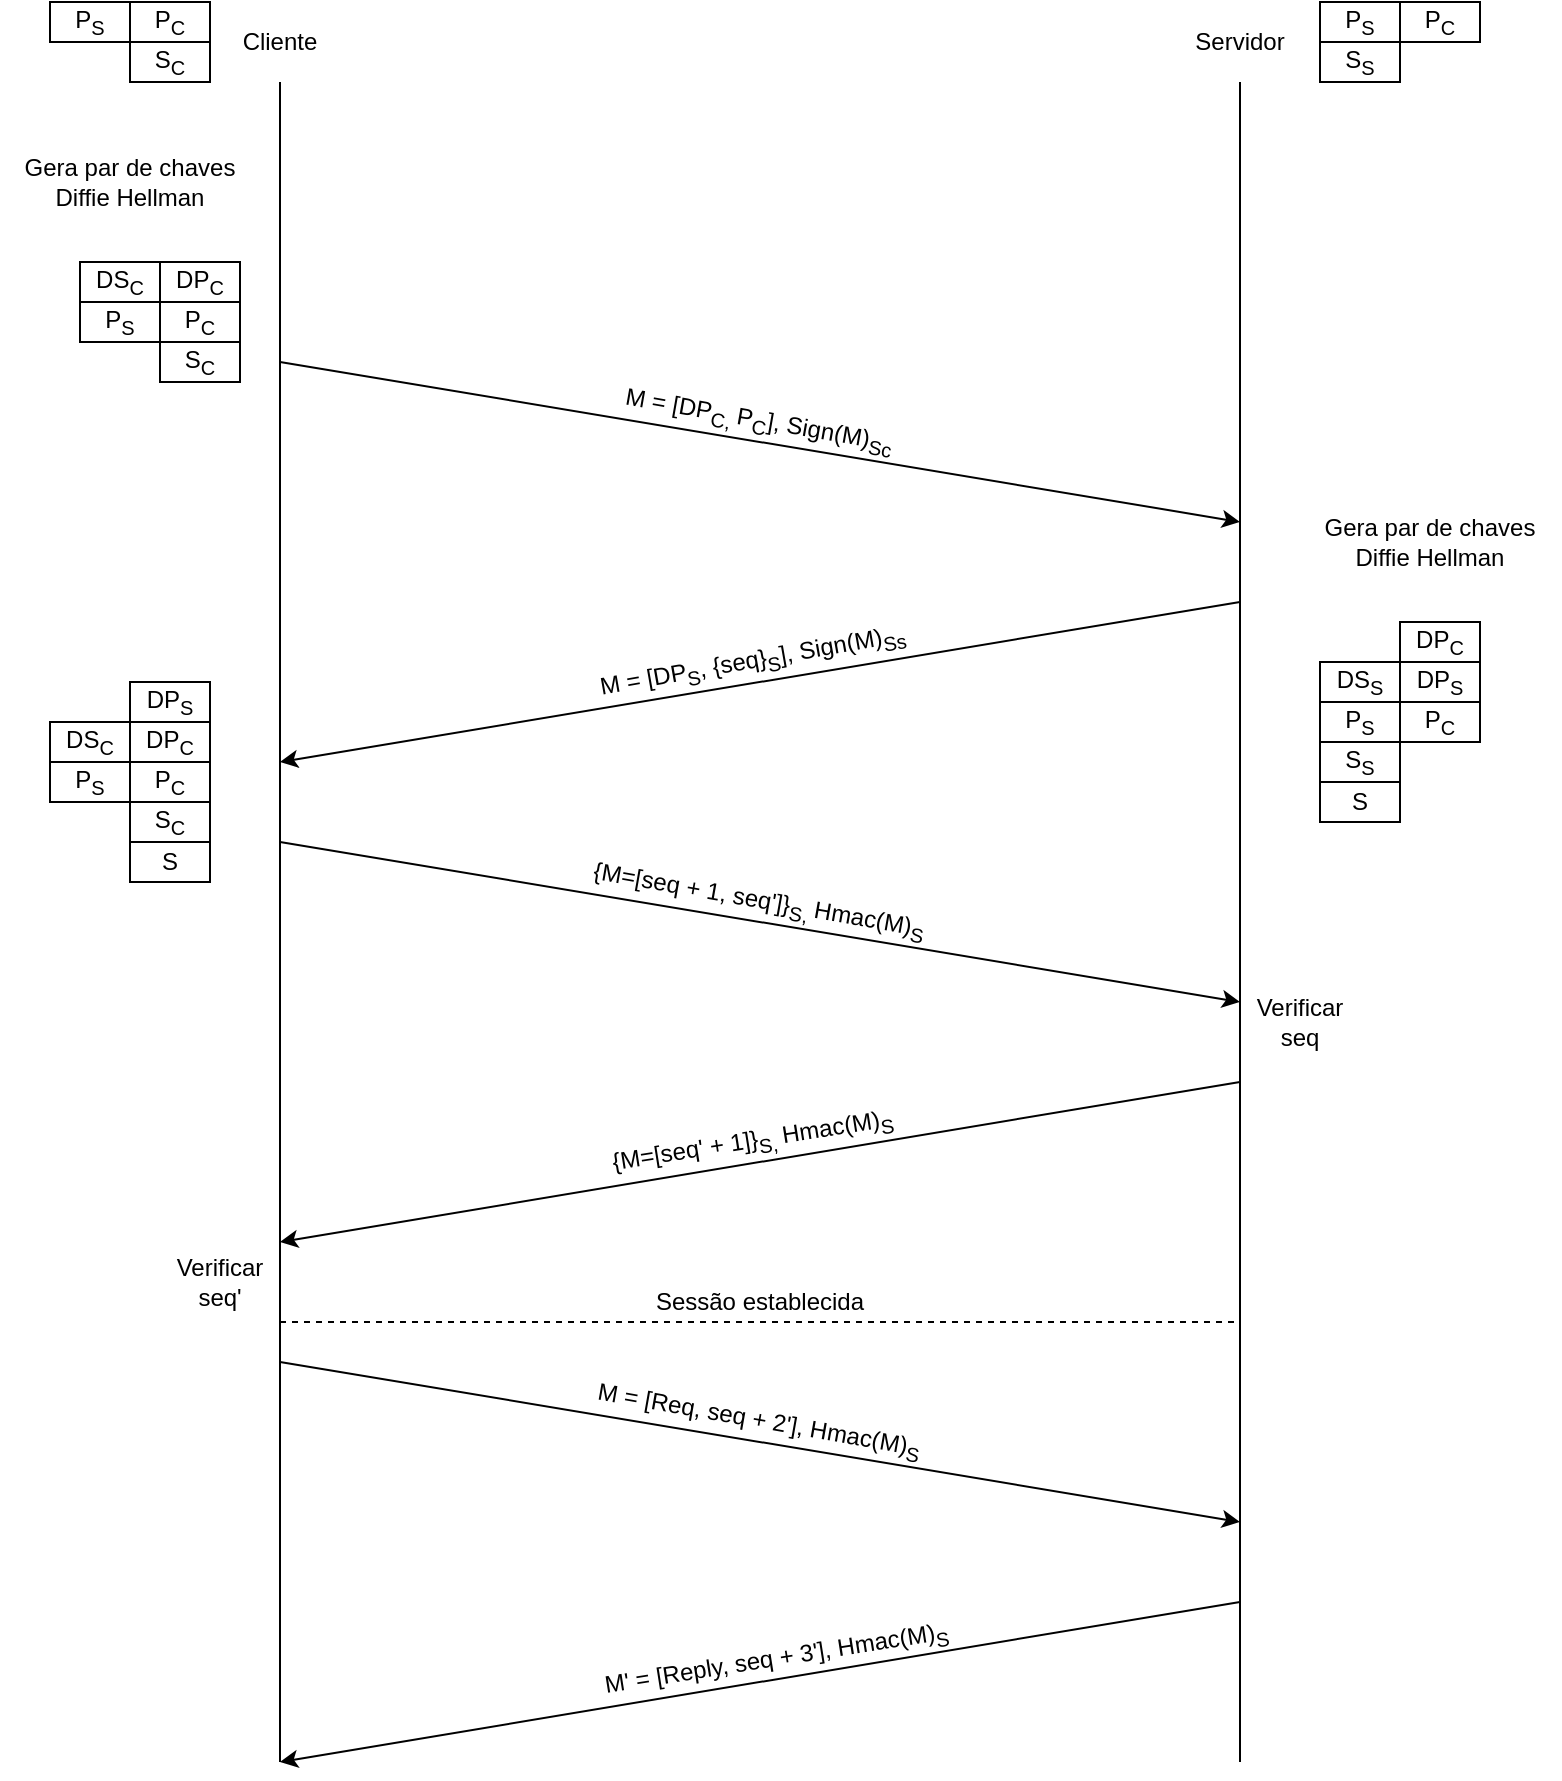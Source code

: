 <mxfile version="12.8.8" type="device"><diagram id="vlnHwCTSwjLizQ95cQI6" name="Page-1"><mxGraphModel dx="1422" dy="793" grid="1" gridSize="10" guides="1" tooltips="1" connect="1" arrows="1" fold="1" page="1" pageScale="1" pageWidth="850" pageHeight="1100" math="0" shadow="0"><root><mxCell id="0"/><mxCell id="1" parent="0"/><mxCell id="6i3elXzNJEvNFYUqDO2z-1" value="Cliente" style="text;html=1;strokeColor=none;fillColor=none;align=center;verticalAlign=middle;whiteSpace=wrap;rounded=0;" parent="1" vertex="1"><mxGeometry x="140" y="210" width="40" height="20" as="geometry"/></mxCell><mxCell id="6i3elXzNJEvNFYUqDO2z-2" value="Servidor" style="text;html=1;strokeColor=none;fillColor=none;align=center;verticalAlign=middle;whiteSpace=wrap;rounded=0;" parent="1" vertex="1"><mxGeometry x="620" y="210" width="40" height="20" as="geometry"/></mxCell><mxCell id="6i3elXzNJEvNFYUqDO2z-3" value="" style="endArrow=none;html=1;" parent="1" edge="1"><mxGeometry width="50" height="50" relative="1" as="geometry"><mxPoint x="160" y="1080" as="sourcePoint"/><mxPoint x="160" y="240" as="targetPoint"/></mxGeometry></mxCell><mxCell id="6i3elXzNJEvNFYUqDO2z-4" value="" style="endArrow=none;html=1;" parent="1" edge="1"><mxGeometry width="50" height="50" relative="1" as="geometry"><mxPoint x="640" y="1080" as="sourcePoint"/><mxPoint x="640" y="240" as="targetPoint"/></mxGeometry></mxCell><mxCell id="6i3elXzNJEvNFYUqDO2z-5" value="P&lt;sub&gt;S&lt;/sub&gt;" style="text;html=1;strokeColor=#000000;fillColor=none;align=center;verticalAlign=middle;whiteSpace=wrap;rounded=0;" parent="1" vertex="1"><mxGeometry x="680" y="200" width="40" height="20" as="geometry"/></mxCell><mxCell id="6i3elXzNJEvNFYUqDO2z-7" value="P&lt;sub&gt;C&lt;/sub&gt;" style="text;html=1;strokeColor=#000000;fillColor=none;align=center;verticalAlign=middle;whiteSpace=wrap;rounded=0;" parent="1" vertex="1"><mxGeometry x="720" y="200" width="40" height="20" as="geometry"/></mxCell><mxCell id="6i3elXzNJEvNFYUqDO2z-8" value="P&lt;sub&gt;S&lt;/sub&gt;" style="text;html=1;strokeColor=#000000;fillColor=none;align=center;verticalAlign=middle;whiteSpace=wrap;rounded=0;" parent="1" vertex="1"><mxGeometry x="45" y="200" width="40" height="20" as="geometry"/></mxCell><mxCell id="6i3elXzNJEvNFYUqDO2z-9" value="P&lt;sub&gt;C&lt;/sub&gt;" style="text;html=1;strokeColor=#000000;fillColor=none;align=center;verticalAlign=middle;whiteSpace=wrap;rounded=0;" parent="1" vertex="1"><mxGeometry x="85" y="200" width="40" height="20" as="geometry"/></mxCell><mxCell id="6i3elXzNJEvNFYUqDO2z-10" value="S&lt;sub&gt;C&lt;/sub&gt;" style="text;html=1;strokeColor=#000000;fillColor=none;align=center;verticalAlign=middle;whiteSpace=wrap;rounded=0;" parent="1" vertex="1"><mxGeometry x="85" y="220" width="40" height="20" as="geometry"/></mxCell><mxCell id="6i3elXzNJEvNFYUqDO2z-11" value="S&lt;sub&gt;S&lt;/sub&gt;" style="text;html=1;strokeColor=#000000;fillColor=none;align=center;verticalAlign=middle;whiteSpace=wrap;rounded=0;" parent="1" vertex="1"><mxGeometry x="680" y="220" width="40" height="20" as="geometry"/></mxCell><mxCell id="6i3elXzNJEvNFYUqDO2z-12" value="" style="endArrow=classic;html=1;" parent="1" edge="1"><mxGeometry width="50" height="50" relative="1" as="geometry"><mxPoint x="160" y="380" as="sourcePoint"/><mxPoint x="640" y="460" as="targetPoint"/></mxGeometry></mxCell><mxCell id="6i3elXzNJEvNFYUqDO2z-13" value="" style="endArrow=classic;html=1;" parent="1" edge="1"><mxGeometry width="50" height="50" relative="1" as="geometry"><mxPoint x="640" y="500" as="sourcePoint"/><mxPoint x="160" y="580" as="targetPoint"/></mxGeometry></mxCell><mxCell id="6i3elXzNJEvNFYUqDO2z-14" value="" style="endArrow=classic;html=1;" parent="1" edge="1"><mxGeometry width="50" height="50" relative="1" as="geometry"><mxPoint x="160" y="620" as="sourcePoint"/><mxPoint x="640" y="700" as="targetPoint"/></mxGeometry></mxCell><mxCell id="6i3elXzNJEvNFYUqDO2z-15" value="" style="endArrow=classic;html=1;" parent="1" edge="1"><mxGeometry width="50" height="50" relative="1" as="geometry"><mxPoint x="640" y="740" as="sourcePoint"/><mxPoint x="160" y="820" as="targetPoint"/></mxGeometry></mxCell><mxCell id="6i3elXzNJEvNFYUqDO2z-16" value="" style="endArrow=classic;html=1;" parent="1" edge="1"><mxGeometry width="50" height="50" relative="1" as="geometry"><mxPoint x="160" y="880" as="sourcePoint"/><mxPoint x="640" y="960" as="targetPoint"/></mxGeometry></mxCell><mxCell id="6i3elXzNJEvNFYUqDO2z-17" value="" style="endArrow=classic;html=1;" parent="1" edge="1"><mxGeometry width="50" height="50" relative="1" as="geometry"><mxPoint x="640" y="1000" as="sourcePoint"/><mxPoint x="160" y="1080" as="targetPoint"/></mxGeometry></mxCell><mxCell id="P5Y6xQkYIX_ayvG6Gcqc-1" value="Gera par de chaves Diffie Hellman" style="text;html=1;strokeColor=none;fillColor=none;align=center;verticalAlign=middle;whiteSpace=wrap;rounded=0;" vertex="1" parent="1"><mxGeometry x="20" y="260" width="130" height="60" as="geometry"/></mxCell><mxCell id="P5Y6xQkYIX_ayvG6Gcqc-4" value="DP&lt;sub&gt;C&lt;/sub&gt;" style="text;html=1;strokeColor=#000000;fillColor=none;align=center;verticalAlign=middle;whiteSpace=wrap;rounded=0;" vertex="1" parent="1"><mxGeometry x="100" y="330" width="40" height="20" as="geometry"/></mxCell><mxCell id="P5Y6xQkYIX_ayvG6Gcqc-5" value="DS&lt;sub&gt;C&lt;/sub&gt;" style="text;html=1;strokeColor=#000000;fillColor=none;align=center;verticalAlign=middle;whiteSpace=wrap;rounded=0;" vertex="1" parent="1"><mxGeometry x="60" y="330" width="40" height="20" as="geometry"/></mxCell><mxCell id="P5Y6xQkYIX_ayvG6Gcqc-6" value="M = [DP&lt;sub&gt;C&lt;/sub&gt;&lt;sub&gt;, &lt;/sub&gt;P&lt;sub&gt;C&lt;/sub&gt;], Sign(M)&lt;sub&gt;Sc &lt;/sub&gt;&lt;br&gt;&lt;sup&gt;&lt;/sup&gt;" style="text;html=1;strokeColor=none;fillColor=none;align=center;verticalAlign=middle;whiteSpace=wrap;rounded=0;rotation=10;" vertex="1" parent="1"><mxGeometry x="285.45" y="400" width="229.09" height="20" as="geometry"/></mxCell><mxCell id="P5Y6xQkYIX_ayvG6Gcqc-7" value="DS&lt;sub&gt;S&lt;/sub&gt;" style="text;html=1;strokeColor=#000000;fillColor=none;align=center;verticalAlign=middle;whiteSpace=wrap;rounded=0;" vertex="1" parent="1"><mxGeometry x="680" y="530" width="40" height="20" as="geometry"/></mxCell><mxCell id="P5Y6xQkYIX_ayvG6Gcqc-8" value="DP&lt;sub&gt;S&lt;/sub&gt;" style="text;html=1;strokeColor=#000000;fillColor=none;align=center;verticalAlign=middle;whiteSpace=wrap;rounded=0;" vertex="1" parent="1"><mxGeometry x="720" y="530" width="40" height="20" as="geometry"/></mxCell><mxCell id="P5Y6xQkYIX_ayvG6Gcqc-9" value="M = [DP&lt;sub&gt;S&lt;/sub&gt;, {seq}&lt;sub&gt;S&lt;/sub&gt;], Sign(M)&lt;sub&gt;Ss&lt;/sub&gt;&lt;br&gt;&lt;sub&gt;&lt;/sub&gt;" style="text;html=1;strokeColor=none;fillColor=none;align=center;verticalAlign=middle;whiteSpace=wrap;rounded=0;rotation=-10;" vertex="1" parent="1"><mxGeometry x="294.09" y="520" width="205" height="20" as="geometry"/></mxCell><mxCell id="P5Y6xQkYIX_ayvG6Gcqc-11" value="P&lt;sub&gt;S&lt;/sub&gt;" style="text;html=1;strokeColor=#000000;fillColor=none;align=center;verticalAlign=middle;whiteSpace=wrap;rounded=0;" vertex="1" parent="1"><mxGeometry x="60" y="350" width="40" height="20" as="geometry"/></mxCell><mxCell id="P5Y6xQkYIX_ayvG6Gcqc-12" value="P&lt;sub&gt;C&lt;/sub&gt;" style="text;html=1;strokeColor=#000000;fillColor=none;align=center;verticalAlign=middle;whiteSpace=wrap;rounded=0;" vertex="1" parent="1"><mxGeometry x="100" y="350" width="40" height="20" as="geometry"/></mxCell><mxCell id="P5Y6xQkYIX_ayvG6Gcqc-13" value="S&lt;sub&gt;C&lt;/sub&gt;" style="text;html=1;strokeColor=#000000;fillColor=none;align=center;verticalAlign=middle;whiteSpace=wrap;rounded=0;" vertex="1" parent="1"><mxGeometry x="100" y="370" width="40" height="20" as="geometry"/></mxCell><mxCell id="P5Y6xQkYIX_ayvG6Gcqc-14" value="P&lt;sub&gt;S&lt;/sub&gt;" style="text;html=1;strokeColor=#000000;fillColor=none;align=center;verticalAlign=middle;whiteSpace=wrap;rounded=0;" vertex="1" parent="1"><mxGeometry x="680" y="550" width="40" height="20" as="geometry"/></mxCell><mxCell id="P5Y6xQkYIX_ayvG6Gcqc-15" value="P&lt;sub&gt;C&lt;/sub&gt;" style="text;html=1;strokeColor=#000000;fillColor=none;align=center;verticalAlign=middle;whiteSpace=wrap;rounded=0;" vertex="1" parent="1"><mxGeometry x="720" y="550" width="40" height="20" as="geometry"/></mxCell><mxCell id="P5Y6xQkYIX_ayvG6Gcqc-16" value="S&lt;sub&gt;S&lt;/sub&gt;" style="text;html=1;strokeColor=#000000;fillColor=none;align=center;verticalAlign=middle;whiteSpace=wrap;rounded=0;" vertex="1" parent="1"><mxGeometry x="680" y="570" width="40" height="20" as="geometry"/></mxCell><mxCell id="P5Y6xQkYIX_ayvG6Gcqc-19" value="DP&lt;sub&gt;C&lt;/sub&gt;" style="text;html=1;strokeColor=#000000;fillColor=none;align=center;verticalAlign=middle;whiteSpace=wrap;rounded=0;" vertex="1" parent="1"><mxGeometry x="85" y="560" width="40" height="20" as="geometry"/></mxCell><mxCell id="P5Y6xQkYIX_ayvG6Gcqc-20" value="DS&lt;sub&gt;C&lt;/sub&gt;" style="text;html=1;strokeColor=#000000;fillColor=none;align=center;verticalAlign=middle;whiteSpace=wrap;rounded=0;" vertex="1" parent="1"><mxGeometry x="45" y="560" width="40" height="20" as="geometry"/></mxCell><mxCell id="P5Y6xQkYIX_ayvG6Gcqc-21" value="P&lt;sub&gt;S&lt;/sub&gt;" style="text;html=1;strokeColor=#000000;fillColor=none;align=center;verticalAlign=middle;whiteSpace=wrap;rounded=0;" vertex="1" parent="1"><mxGeometry x="45" y="580" width="40" height="20" as="geometry"/></mxCell><mxCell id="P5Y6xQkYIX_ayvG6Gcqc-22" value="P&lt;sub&gt;C&lt;/sub&gt;" style="text;html=1;strokeColor=#000000;fillColor=none;align=center;verticalAlign=middle;whiteSpace=wrap;rounded=0;" vertex="1" parent="1"><mxGeometry x="85" y="580" width="40" height="20" as="geometry"/></mxCell><mxCell id="P5Y6xQkYIX_ayvG6Gcqc-23" value="S&lt;sub&gt;C&lt;/sub&gt;" style="text;html=1;strokeColor=#000000;fillColor=none;align=center;verticalAlign=middle;whiteSpace=wrap;rounded=0;" vertex="1" parent="1"><mxGeometry x="85" y="600" width="40" height="20" as="geometry"/></mxCell><mxCell id="P5Y6xQkYIX_ayvG6Gcqc-24" value="DP&lt;sub&gt;S&lt;/sub&gt;" style="text;html=1;strokeColor=#000000;fillColor=none;align=center;verticalAlign=middle;whiteSpace=wrap;rounded=0;" vertex="1" parent="1"><mxGeometry x="85" y="540" width="40" height="20" as="geometry"/></mxCell><mxCell id="P5Y6xQkYIX_ayvG6Gcqc-31" value="DP&lt;sub&gt;C&lt;/sub&gt;" style="text;html=1;strokeColor=#000000;fillColor=none;align=center;verticalAlign=middle;whiteSpace=wrap;rounded=0;" vertex="1" parent="1"><mxGeometry x="720" y="510" width="40" height="20" as="geometry"/></mxCell><mxCell id="P5Y6xQkYIX_ayvG6Gcqc-32" value="Gera par de chaves Diffie Hellman" style="text;html=1;strokeColor=none;fillColor=none;align=center;verticalAlign=middle;whiteSpace=wrap;rounded=0;" vertex="1" parent="1"><mxGeometry x="670" y="440" width="130" height="60" as="geometry"/></mxCell><mxCell id="P5Y6xQkYIX_ayvG6Gcqc-35" value="S" style="text;html=1;strokeColor=#000000;fillColor=none;align=center;verticalAlign=middle;whiteSpace=wrap;rounded=0;" vertex="1" parent="1"><mxGeometry x="680" y="590" width="40" height="20" as="geometry"/></mxCell><mxCell id="P5Y6xQkYIX_ayvG6Gcqc-36" value="S" style="text;html=1;strokeColor=#000000;fillColor=none;align=center;verticalAlign=middle;whiteSpace=wrap;rounded=0;" vertex="1" parent="1"><mxGeometry x="85" y="620" width="40" height="20" as="geometry"/></mxCell><mxCell id="P5Y6xQkYIX_ayvG6Gcqc-38" value="{M=[seq + 1, seq']}&lt;sub&gt;S&lt;/sub&gt;&lt;sub&gt;, &lt;/sub&gt;Hmac(M)&lt;sub&gt;S&lt;/sub&gt;&lt;br&gt;&lt;sub&gt;&lt;/sub&gt;" style="text;html=1;strokeColor=none;fillColor=none;align=center;verticalAlign=middle;whiteSpace=wrap;rounded=0;rotation=10;" vertex="1" parent="1"><mxGeometry x="285.45" y="640" width="229.09" height="20" as="geometry"/></mxCell><mxCell id="P5Y6xQkYIX_ayvG6Gcqc-41" value="" style="endArrow=none;dashed=1;html=1;entryX=1;entryY=1;entryDx=0;entryDy=0;exitX=0;exitY=1;exitDx=0;exitDy=0;" edge="1" parent="1" source="P5Y6xQkYIX_ayvG6Gcqc-42" target="P5Y6xQkYIX_ayvG6Gcqc-42"><mxGeometry width="50" height="50" relative="1" as="geometry"><mxPoint x="80" y="860" as="sourcePoint"/><mxPoint x="710" y="860" as="targetPoint"/></mxGeometry></mxCell><mxCell id="P5Y6xQkYIX_ayvG6Gcqc-42" value="Sessão establecida" style="text;html=1;strokeColor=none;fillColor=none;align=center;verticalAlign=middle;whiteSpace=wrap;rounded=0;" vertex="1" parent="1"><mxGeometry x="160" y="840" width="480" height="20" as="geometry"/></mxCell><mxCell id="P5Y6xQkYIX_ayvG6Gcqc-43" value="Verificar seq" style="text;html=1;strokeColor=none;fillColor=none;align=center;verticalAlign=middle;whiteSpace=wrap;rounded=0;" vertex="1" parent="1"><mxGeometry x="650" y="700" width="40" height="20" as="geometry"/></mxCell><mxCell id="P5Y6xQkYIX_ayvG6Gcqc-44" value="Verificar seq'" style="text;html=1;strokeColor=none;fillColor=none;align=center;verticalAlign=middle;whiteSpace=wrap;rounded=0;" vertex="1" parent="1"><mxGeometry x="110" y="830" width="40" height="20" as="geometry"/></mxCell><mxCell id="P5Y6xQkYIX_ayvG6Gcqc-47" value="M = [Req, seq + 2'], Hmac(M)&lt;sub&gt;S&lt;/sub&gt;" style="text;html=1;strokeColor=none;fillColor=none;align=center;verticalAlign=middle;whiteSpace=wrap;rounded=0;rotation=10;" vertex="1" parent="1"><mxGeometry x="285.45" y="900" width="229.09" height="20" as="geometry"/></mxCell><mxCell id="P5Y6xQkYIX_ayvG6Gcqc-49" value="M' = [Reply, seq + 3'], Hmac(M)&lt;sub&gt;S&lt;/sub&gt;" style="text;html=1;strokeColor=none;fillColor=none;align=center;verticalAlign=middle;whiteSpace=wrap;rounded=0;rotation=-9;" vertex="1" parent="1"><mxGeometry x="302.04" y="1019.41" width="212.5" height="20" as="geometry"/></mxCell><mxCell id="P5Y6xQkYIX_ayvG6Gcqc-52" value="{M=[seq' + 1]}&lt;sub&gt;S&lt;/sub&gt;&lt;sub&gt;, &lt;/sub&gt;Hmac(M)&lt;sub&gt;S&lt;/sub&gt;" style="text;html=1;strokeColor=none;fillColor=none;align=center;verticalAlign=middle;whiteSpace=wrap;rounded=0;rotation=-9;" vertex="1" parent="1"><mxGeometry x="294.09" y="760" width="205" height="20" as="geometry"/></mxCell></root></mxGraphModel></diagram></mxfile>